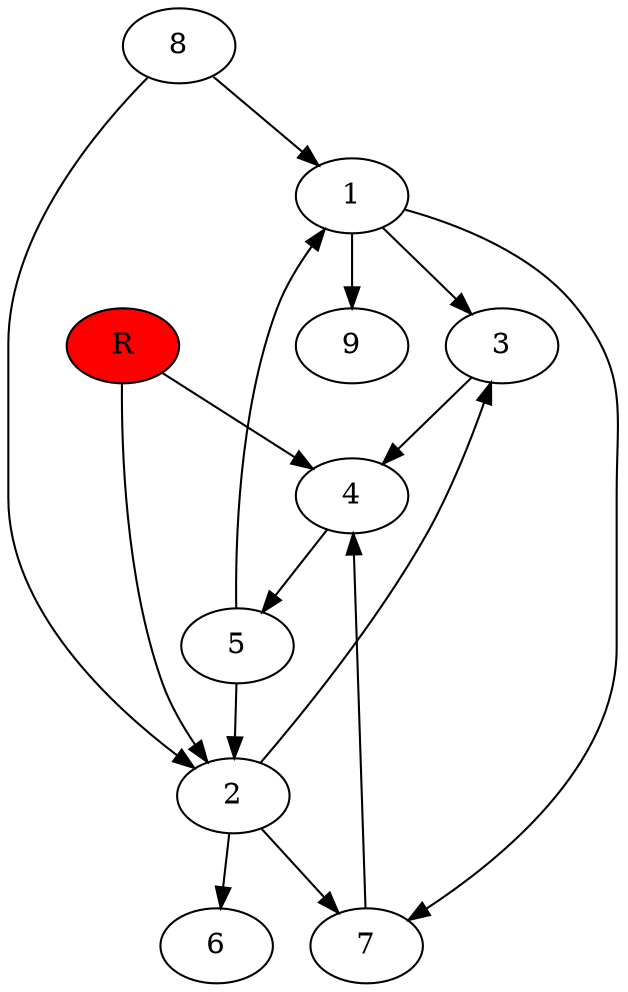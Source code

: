digraph prb71683 {
	1
	2
	3
	4
	5
	6
	7
	8
	R [fillcolor="#ff0000" style=filled]
	1 -> 3
	1 -> 7
	1 -> 9
	2 -> 3
	2 -> 6
	2 -> 7
	3 -> 4
	4 -> 5
	5 -> 1
	5 -> 2
	7 -> 4
	8 -> 1
	8 -> 2
	R -> 2
	R -> 4
}
